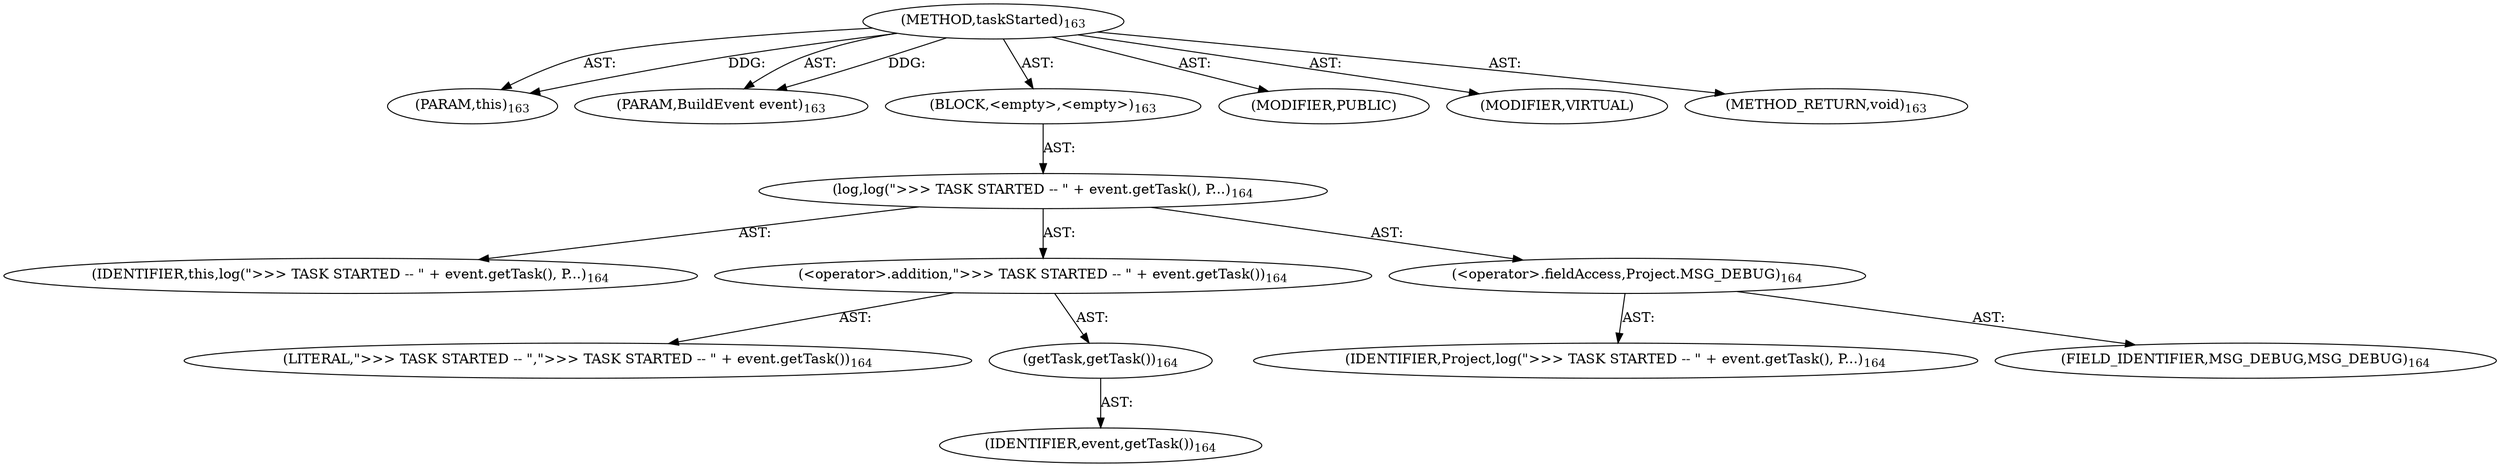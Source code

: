 digraph "taskStarted" {  
"111669149703" [label = <(METHOD,taskStarted)<SUB>163</SUB>> ]
"115964116996" [label = <(PARAM,this)<SUB>163</SUB>> ]
"115964117009" [label = <(PARAM,BuildEvent event)<SUB>163</SUB>> ]
"25769803786" [label = <(BLOCK,&lt;empty&gt;,&lt;empty&gt;)<SUB>163</SUB>> ]
"30064771148" [label = <(log,log(&quot;&gt;&gt;&gt; TASK STARTED -- &quot; + event.getTask(), P...)<SUB>164</SUB>> ]
"68719476742" [label = <(IDENTIFIER,this,log(&quot;&gt;&gt;&gt; TASK STARTED -- &quot; + event.getTask(), P...)<SUB>164</SUB>> ]
"30064771149" [label = <(&lt;operator&gt;.addition,&quot;&gt;&gt;&gt; TASK STARTED -- &quot; + event.getTask())<SUB>164</SUB>> ]
"90194313231" [label = <(LITERAL,&quot;&gt;&gt;&gt; TASK STARTED -- &quot;,&quot;&gt;&gt;&gt; TASK STARTED -- &quot; + event.getTask())<SUB>164</SUB>> ]
"30064771150" [label = <(getTask,getTask())<SUB>164</SUB>> ]
"68719476792" [label = <(IDENTIFIER,event,getTask())<SUB>164</SUB>> ]
"30064771151" [label = <(&lt;operator&gt;.fieldAccess,Project.MSG_DEBUG)<SUB>164</SUB>> ]
"68719476793" [label = <(IDENTIFIER,Project,log(&quot;&gt;&gt;&gt; TASK STARTED -- &quot; + event.getTask(), P...)<SUB>164</SUB>> ]
"55834574877" [label = <(FIELD_IDENTIFIER,MSG_DEBUG,MSG_DEBUG)<SUB>164</SUB>> ]
"133143986196" [label = <(MODIFIER,PUBLIC)> ]
"133143986197" [label = <(MODIFIER,VIRTUAL)> ]
"128849018887" [label = <(METHOD_RETURN,void)<SUB>163</SUB>> ]
  "111669149703" -> "115964116996"  [ label = "AST: "] 
  "111669149703" -> "115964117009"  [ label = "AST: "] 
  "111669149703" -> "25769803786"  [ label = "AST: "] 
  "111669149703" -> "133143986196"  [ label = "AST: "] 
  "111669149703" -> "133143986197"  [ label = "AST: "] 
  "111669149703" -> "128849018887"  [ label = "AST: "] 
  "25769803786" -> "30064771148"  [ label = "AST: "] 
  "30064771148" -> "68719476742"  [ label = "AST: "] 
  "30064771148" -> "30064771149"  [ label = "AST: "] 
  "30064771148" -> "30064771151"  [ label = "AST: "] 
  "30064771149" -> "90194313231"  [ label = "AST: "] 
  "30064771149" -> "30064771150"  [ label = "AST: "] 
  "30064771150" -> "68719476792"  [ label = "AST: "] 
  "30064771151" -> "68719476793"  [ label = "AST: "] 
  "30064771151" -> "55834574877"  [ label = "AST: "] 
  "111669149703" -> "115964116996"  [ label = "DDG: "] 
  "111669149703" -> "115964117009"  [ label = "DDG: "] 
}
